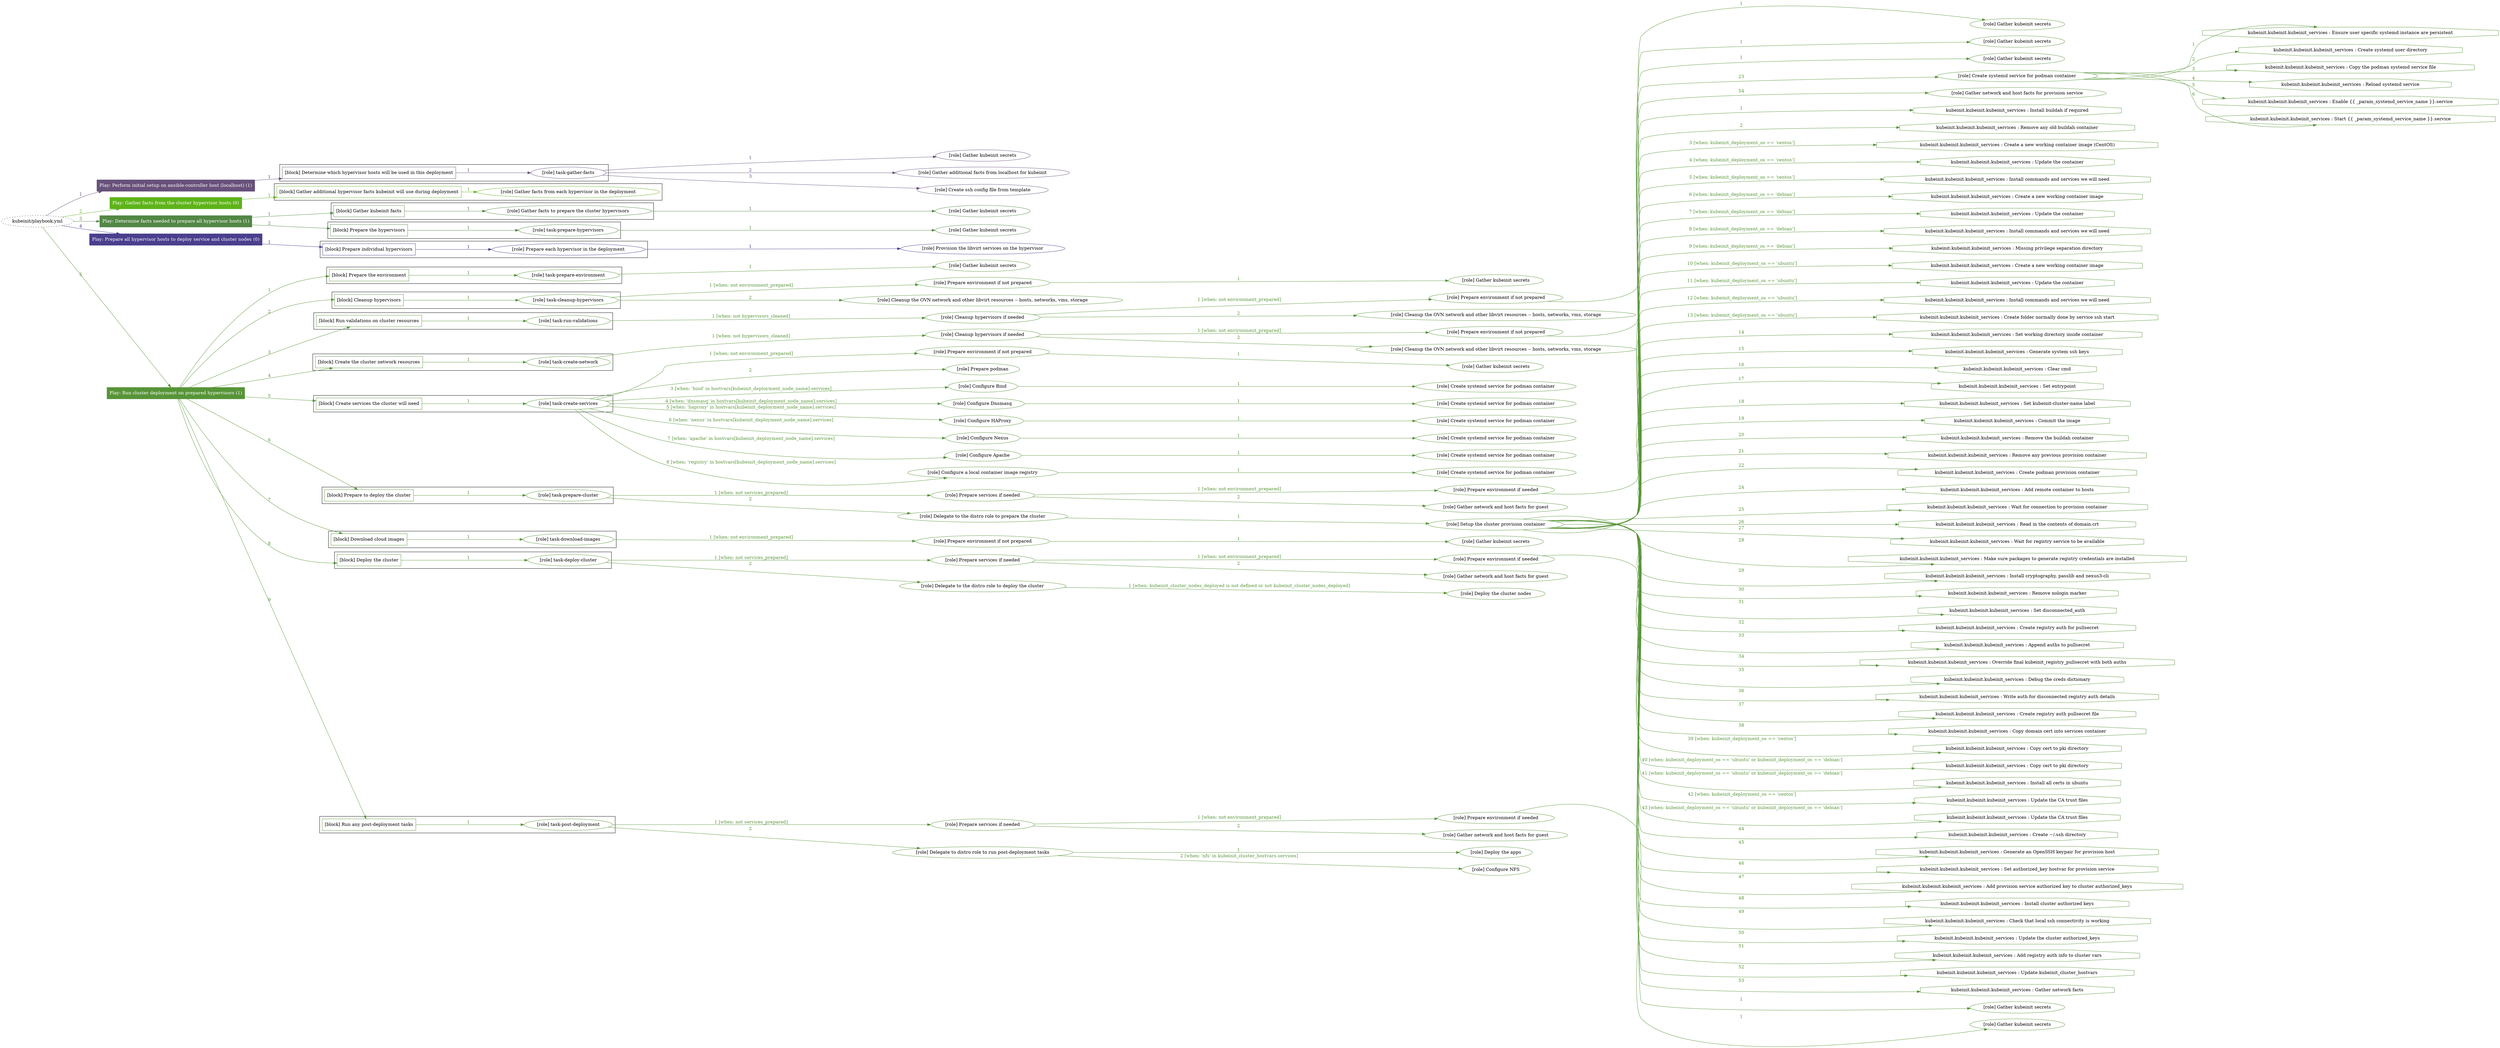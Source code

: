 digraph {
	graph [concentrate=true ordering=in rankdir=LR ratio=fill]
	edge [esep=5 sep=10]
	"kubeinit/playbook.yml" [URL="/home/runner/work/kubeinit/kubeinit/kubeinit/playbook.yml" id=playbook_b47994ba style=dotted]
	play_515a313c [label="Play: Perform initial setup on ansible-controller host (localhost) (1)" URL="/home/runner/work/kubeinit/kubeinit/kubeinit/playbook.yml" color="#68517b" fontcolor="#ffffff" id=play_515a313c shape=box style=filled tooltip=localhost]
	"kubeinit/playbook.yml" -> play_515a313c [label="1 " color="#68517b" fontcolor="#68517b" id=edge_14a2a7b6 labeltooltip="1 " tooltip="1 "]
	subgraph "Gather kubeinit secrets" {
		role_aa9ee966 [label="[role] Gather kubeinit secrets" URL="/home/runner/.ansible/collections/ansible_collections/kubeinit/kubeinit/roles/kubeinit_prepare/tasks/build_hypervisors_group.yml" color="#68517b" id=role_aa9ee966 tooltip="Gather kubeinit secrets"]
	}
	subgraph "Gather additional facts from localhost for kubeinit" {
		role_87ee1311 [label="[role] Gather additional facts from localhost for kubeinit" URL="/home/runner/.ansible/collections/ansible_collections/kubeinit/kubeinit/roles/kubeinit_prepare/tasks/build_hypervisors_group.yml" color="#68517b" id=role_87ee1311 tooltip="Gather additional facts from localhost for kubeinit"]
	}
	subgraph "Create ssh config file from template" {
		role_2efa9ea8 [label="[role] Create ssh config file from template" URL="/home/runner/.ansible/collections/ansible_collections/kubeinit/kubeinit/roles/kubeinit_prepare/tasks/build_hypervisors_group.yml" color="#68517b" id=role_2efa9ea8 tooltip="Create ssh config file from template"]
	}
	subgraph "task-gather-facts" {
		role_e3fc78ca [label="[role] task-gather-facts" URL="/home/runner/work/kubeinit/kubeinit/kubeinit/playbook.yml" color="#68517b" id=role_e3fc78ca tooltip="task-gather-facts"]
		role_e3fc78ca -> role_aa9ee966 [label="1 " color="#68517b" fontcolor="#68517b" id=edge_2577c684 labeltooltip="1 " tooltip="1 "]
		role_e3fc78ca -> role_87ee1311 [label="2 " color="#68517b" fontcolor="#68517b" id=edge_21275bec labeltooltip="2 " tooltip="2 "]
		role_e3fc78ca -> role_2efa9ea8 [label="3 " color="#68517b" fontcolor="#68517b" id=edge_54e777cd labeltooltip="3 " tooltip="3 "]
	}
	subgraph "Play: Perform initial setup on ansible-controller host (localhost) (1)" {
		play_515a313c -> block_28950f10 [label=1 color="#68517b" fontcolor="#68517b" id=edge_5059459d labeltooltip=1 tooltip=1]
		subgraph cluster_block_28950f10 {
			block_28950f10 [label="[block] Determine which hypervisor hosts will be used in this deployment" URL="/home/runner/work/kubeinit/kubeinit/kubeinit/playbook.yml" color="#68517b" id=block_28950f10 labeltooltip="Determine which hypervisor hosts will be used in this deployment" shape=box tooltip="Determine which hypervisor hosts will be used in this deployment"]
			block_28950f10 -> role_e3fc78ca [label="1 " color="#68517b" fontcolor="#68517b" id=edge_01b22613 labeltooltip="1 " tooltip="1 "]
		}
	}
	play_ec264d69 [label="Play: Gather facts from the cluster hypervisor hosts (0)" URL="/home/runner/work/kubeinit/kubeinit/kubeinit/playbook.yml" color="#5eb319" fontcolor="#ffffff" id=play_ec264d69 shape=box style=filled tooltip="Play: Gather facts from the cluster hypervisor hosts (0)"]
	"kubeinit/playbook.yml" -> play_ec264d69 [label="2 " color="#5eb319" fontcolor="#5eb319" id=edge_f0f2cc80 labeltooltip="2 " tooltip="2 "]
	subgraph "Gather facts from each hypervisor in the deployment" {
		role_ead98b63 [label="[role] Gather facts from each hypervisor in the deployment" URL="/home/runner/work/kubeinit/kubeinit/kubeinit/playbook.yml" color="#5eb319" id=role_ead98b63 tooltip="Gather facts from each hypervisor in the deployment"]
	}
	subgraph "Play: Gather facts from the cluster hypervisor hosts (0)" {
		play_ec264d69 -> block_70c03292 [label=1 color="#5eb319" fontcolor="#5eb319" id=edge_e5c3f42e labeltooltip=1 tooltip=1]
		subgraph cluster_block_70c03292 {
			block_70c03292 [label="[block] Gather additional hypervisor facts kubeinit will use during deployment" URL="/home/runner/work/kubeinit/kubeinit/kubeinit/playbook.yml" color="#5eb319" id=block_70c03292 labeltooltip="Gather additional hypervisor facts kubeinit will use during deployment" shape=box tooltip="Gather additional hypervisor facts kubeinit will use during deployment"]
			block_70c03292 -> role_ead98b63 [label="1 " color="#5eb319" fontcolor="#5eb319" id=edge_a15a36f2 labeltooltip="1 " tooltip="1 "]
		}
	}
	play_77ab146b [label="Play: Determine facts needed to prepare all hypervisor hosts (1)" URL="/home/runner/work/kubeinit/kubeinit/kubeinit/playbook.yml" color="#528745" fontcolor="#ffffff" id=play_77ab146b shape=box style=filled tooltip=localhost]
	"kubeinit/playbook.yml" -> play_77ab146b [label="3 " color="#528745" fontcolor="#528745" id=edge_0dec7fae labeltooltip="3 " tooltip="3 "]
	subgraph "Gather kubeinit secrets" {
		role_a3992e73 [label="[role] Gather kubeinit secrets" URL="/home/runner/.ansible/collections/ansible_collections/kubeinit/kubeinit/roles/kubeinit_prepare/tasks/gather_kubeinit_facts.yml" color="#528745" id=role_a3992e73 tooltip="Gather kubeinit secrets"]
	}
	subgraph "Gather facts to prepare the cluster hypervisors" {
		role_a43a33d8 [label="[role] Gather facts to prepare the cluster hypervisors" URL="/home/runner/work/kubeinit/kubeinit/kubeinit/playbook.yml" color="#528745" id=role_a43a33d8 tooltip="Gather facts to prepare the cluster hypervisors"]
		role_a43a33d8 -> role_a3992e73 [label="1 " color="#528745" fontcolor="#528745" id=edge_a36afde6 labeltooltip="1 " tooltip="1 "]
	}
	subgraph "Gather kubeinit secrets" {
		role_3b5f1dee [label="[role] Gather kubeinit secrets" URL="/home/runner/.ansible/collections/ansible_collections/kubeinit/kubeinit/roles/kubeinit_prepare/tasks/gather_kubeinit_facts.yml" color="#528745" id=role_3b5f1dee tooltip="Gather kubeinit secrets"]
	}
	subgraph "task-prepare-hypervisors" {
		role_ac409dc2 [label="[role] task-prepare-hypervisors" URL="/home/runner/work/kubeinit/kubeinit/kubeinit/playbook.yml" color="#528745" id=role_ac409dc2 tooltip="task-prepare-hypervisors"]
		role_ac409dc2 -> role_3b5f1dee [label="1 " color="#528745" fontcolor="#528745" id=edge_0bb94909 labeltooltip="1 " tooltip="1 "]
	}
	subgraph "Play: Determine facts needed to prepare all hypervisor hosts (1)" {
		play_77ab146b -> block_a46fe4fb [label=1 color="#528745" fontcolor="#528745" id=edge_98d01f0d labeltooltip=1 tooltip=1]
		subgraph cluster_block_a46fe4fb {
			block_a46fe4fb [label="[block] Gather kubeinit facts" URL="/home/runner/work/kubeinit/kubeinit/kubeinit/playbook.yml" color="#528745" id=block_a46fe4fb labeltooltip="Gather kubeinit facts" shape=box tooltip="Gather kubeinit facts"]
			block_a46fe4fb -> role_a43a33d8 [label="1 " color="#528745" fontcolor="#528745" id=edge_65cdff75 labeltooltip="1 " tooltip="1 "]
		}
		play_77ab146b -> block_5a04c74c [label=2 color="#528745" fontcolor="#528745" id=edge_2d8ca098 labeltooltip=2 tooltip=2]
		subgraph cluster_block_5a04c74c {
			block_5a04c74c [label="[block] Prepare the hypervisors" URL="/home/runner/work/kubeinit/kubeinit/kubeinit/playbook.yml" color="#528745" id=block_5a04c74c labeltooltip="Prepare the hypervisors" shape=box tooltip="Prepare the hypervisors"]
			block_5a04c74c -> role_ac409dc2 [label="1 " color="#528745" fontcolor="#528745" id=edge_7ea619af labeltooltip="1 " tooltip="1 "]
		}
	}
	play_fe4108c9 [label="Play: Prepare all hypervisor hosts to deploy service and cluster nodes (0)" URL="/home/runner/work/kubeinit/kubeinit/kubeinit/playbook.yml" color="#493f8d" fontcolor="#ffffff" id=play_fe4108c9 shape=box style=filled tooltip="Play: Prepare all hypervisor hosts to deploy service and cluster nodes (0)"]
	"kubeinit/playbook.yml" -> play_fe4108c9 [label="4 " color="#493f8d" fontcolor="#493f8d" id=edge_d281de42 labeltooltip="4 " tooltip="4 "]
	subgraph "Provision the libvirt services on the hypervisor" {
		role_064dd4db [label="[role] Provision the libvirt services on the hypervisor" URL="/home/runner/.ansible/collections/ansible_collections/kubeinit/kubeinit/roles/kubeinit_prepare/tasks/prepare_hypervisor.yml" color="#493f8d" id=role_064dd4db tooltip="Provision the libvirt services on the hypervisor"]
	}
	subgraph "Prepare each hypervisor in the deployment" {
		role_5979205b [label="[role] Prepare each hypervisor in the deployment" URL="/home/runner/work/kubeinit/kubeinit/kubeinit/playbook.yml" color="#493f8d" id=role_5979205b tooltip="Prepare each hypervisor in the deployment"]
		role_5979205b -> role_064dd4db [label="1 " color="#493f8d" fontcolor="#493f8d" id=edge_bc8a02bb labeltooltip="1 " tooltip="1 "]
	}
	subgraph "Play: Prepare all hypervisor hosts to deploy service and cluster nodes (0)" {
		play_fe4108c9 -> block_ec0b14e1 [label=1 color="#493f8d" fontcolor="#493f8d" id=edge_9dae6b08 labeltooltip=1 tooltip=1]
		subgraph cluster_block_ec0b14e1 {
			block_ec0b14e1 [label="[block] Prepare individual hypervisors" URL="/home/runner/work/kubeinit/kubeinit/kubeinit/playbook.yml" color="#493f8d" id=block_ec0b14e1 labeltooltip="Prepare individual hypervisors" shape=box tooltip="Prepare individual hypervisors"]
			block_ec0b14e1 -> role_5979205b [label="1 " color="#493f8d" fontcolor="#493f8d" id=edge_7ceabfab labeltooltip="1 " tooltip="1 "]
		}
	}
	play_bbd77e9f [label="Play: Run cluster deployment on prepared hypervisors (1)" URL="/home/runner/work/kubeinit/kubeinit/kubeinit/playbook.yml" color="#579438" fontcolor="#ffffff" id=play_bbd77e9f shape=box style=filled tooltip=localhost]
	"kubeinit/playbook.yml" -> play_bbd77e9f [label="5 " color="#579438" fontcolor="#579438" id=edge_dadfc17e labeltooltip="5 " tooltip="5 "]
	subgraph "Gather kubeinit secrets" {
		role_35ef9b6b [label="[role] Gather kubeinit secrets" URL="/home/runner/.ansible/collections/ansible_collections/kubeinit/kubeinit/roles/kubeinit_prepare/tasks/gather_kubeinit_facts.yml" color="#579438" id=role_35ef9b6b tooltip="Gather kubeinit secrets"]
	}
	subgraph "task-prepare-environment" {
		role_30e08271 [label="[role] task-prepare-environment" URL="/home/runner/work/kubeinit/kubeinit/kubeinit/playbook.yml" color="#579438" id=role_30e08271 tooltip="task-prepare-environment"]
		role_30e08271 -> role_35ef9b6b [label="1 " color="#579438" fontcolor="#579438" id=edge_0697eeb8 labeltooltip="1 " tooltip="1 "]
	}
	subgraph "Gather kubeinit secrets" {
		role_a3ea205b [label="[role] Gather kubeinit secrets" URL="/home/runner/.ansible/collections/ansible_collections/kubeinit/kubeinit/roles/kubeinit_prepare/tasks/gather_kubeinit_facts.yml" color="#579438" id=role_a3ea205b tooltip="Gather kubeinit secrets"]
	}
	subgraph "Prepare environment if not prepared" {
		role_8cf4bb18 [label="[role] Prepare environment if not prepared" URL="/home/runner/.ansible/collections/ansible_collections/kubeinit/kubeinit/roles/kubeinit_prepare/tasks/cleanup_hypervisors.yml" color="#579438" id=role_8cf4bb18 tooltip="Prepare environment if not prepared"]
		role_8cf4bb18 -> role_a3ea205b [label="1 " color="#579438" fontcolor="#579438" id=edge_47a2a7dc labeltooltip="1 " tooltip="1 "]
	}
	subgraph "Cleanup the OVN network and other libvirt resources -- hosts, networks, vms, storage" {
		role_c113d772 [label="[role] Cleanup the OVN network and other libvirt resources -- hosts, networks, vms, storage" URL="/home/runner/.ansible/collections/ansible_collections/kubeinit/kubeinit/roles/kubeinit_prepare/tasks/cleanup_hypervisors.yml" color="#579438" id=role_c113d772 tooltip="Cleanup the OVN network and other libvirt resources -- hosts, networks, vms, storage"]
	}
	subgraph "task-cleanup-hypervisors" {
		role_b6af4c2c [label="[role] task-cleanup-hypervisors" URL="/home/runner/work/kubeinit/kubeinit/kubeinit/playbook.yml" color="#579438" id=role_b6af4c2c tooltip="task-cleanup-hypervisors"]
		role_b6af4c2c -> role_8cf4bb18 [label="1 [when: not environment_prepared]" color="#579438" fontcolor="#579438" id=edge_64e9ed71 labeltooltip="1 [when: not environment_prepared]" tooltip="1 [when: not environment_prepared]"]
		role_b6af4c2c -> role_c113d772 [label="2 " color="#579438" fontcolor="#579438" id=edge_cb1a71ad labeltooltip="2 " tooltip="2 "]
	}
	subgraph "Gather kubeinit secrets" {
		role_f740a0a7 [label="[role] Gather kubeinit secrets" URL="/home/runner/.ansible/collections/ansible_collections/kubeinit/kubeinit/roles/kubeinit_prepare/tasks/gather_kubeinit_facts.yml" color="#579438" id=role_f740a0a7 tooltip="Gather kubeinit secrets"]
	}
	subgraph "Prepare environment if not prepared" {
		role_ccd1dc96 [label="[role] Prepare environment if not prepared" URL="/home/runner/.ansible/collections/ansible_collections/kubeinit/kubeinit/roles/kubeinit_prepare/tasks/cleanup_hypervisors.yml" color="#579438" id=role_ccd1dc96 tooltip="Prepare environment if not prepared"]
		role_ccd1dc96 -> role_f740a0a7 [label="1 " color="#579438" fontcolor="#579438" id=edge_c2ac4d03 labeltooltip="1 " tooltip="1 "]
	}
	subgraph "Cleanup the OVN network and other libvirt resources -- hosts, networks, vms, storage" {
		role_b34ea48d [label="[role] Cleanup the OVN network and other libvirt resources -- hosts, networks, vms, storage" URL="/home/runner/.ansible/collections/ansible_collections/kubeinit/kubeinit/roles/kubeinit_prepare/tasks/cleanup_hypervisors.yml" color="#579438" id=role_b34ea48d tooltip="Cleanup the OVN network and other libvirt resources -- hosts, networks, vms, storage"]
	}
	subgraph "Cleanup hypervisors if needed" {
		role_41df7d3b [label="[role] Cleanup hypervisors if needed" URL="/home/runner/.ansible/collections/ansible_collections/kubeinit/kubeinit/roles/kubeinit_validations/tasks/main.yml" color="#579438" id=role_41df7d3b tooltip="Cleanup hypervisors if needed"]
		role_41df7d3b -> role_ccd1dc96 [label="1 [when: not environment_prepared]" color="#579438" fontcolor="#579438" id=edge_be7b82cd labeltooltip="1 [when: not environment_prepared]" tooltip="1 [when: not environment_prepared]"]
		role_41df7d3b -> role_b34ea48d [label="2 " color="#579438" fontcolor="#579438" id=edge_57a7cb09 labeltooltip="2 " tooltip="2 "]
	}
	subgraph "task-run-validations" {
		role_ccd55fe2 [label="[role] task-run-validations" URL="/home/runner/work/kubeinit/kubeinit/kubeinit/playbook.yml" color="#579438" id=role_ccd55fe2 tooltip="task-run-validations"]
		role_ccd55fe2 -> role_41df7d3b [label="1 [when: not hypervisors_cleaned]" color="#579438" fontcolor="#579438" id=edge_15c58f16 labeltooltip="1 [when: not hypervisors_cleaned]" tooltip="1 [when: not hypervisors_cleaned]"]
	}
	subgraph "Gather kubeinit secrets" {
		role_3656fa75 [label="[role] Gather kubeinit secrets" URL="/home/runner/.ansible/collections/ansible_collections/kubeinit/kubeinit/roles/kubeinit_prepare/tasks/gather_kubeinit_facts.yml" color="#579438" id=role_3656fa75 tooltip="Gather kubeinit secrets"]
	}
	subgraph "Prepare environment if not prepared" {
		role_5f8b7378 [label="[role] Prepare environment if not prepared" URL="/home/runner/.ansible/collections/ansible_collections/kubeinit/kubeinit/roles/kubeinit_prepare/tasks/cleanup_hypervisors.yml" color="#579438" id=role_5f8b7378 tooltip="Prepare environment if not prepared"]
		role_5f8b7378 -> role_3656fa75 [label="1 " color="#579438" fontcolor="#579438" id=edge_6d221d40 labeltooltip="1 " tooltip="1 "]
	}
	subgraph "Cleanup the OVN network and other libvirt resources -- hosts, networks, vms, storage" {
		role_cf52e9cd [label="[role] Cleanup the OVN network and other libvirt resources -- hosts, networks, vms, storage" URL="/home/runner/.ansible/collections/ansible_collections/kubeinit/kubeinit/roles/kubeinit_prepare/tasks/cleanup_hypervisors.yml" color="#579438" id=role_cf52e9cd tooltip="Cleanup the OVN network and other libvirt resources -- hosts, networks, vms, storage"]
	}
	subgraph "Cleanup hypervisors if needed" {
		role_e2d3d3d3 [label="[role] Cleanup hypervisors if needed" URL="/home/runner/.ansible/collections/ansible_collections/kubeinit/kubeinit/roles/kubeinit_libvirt/tasks/create_network.yml" color="#579438" id=role_e2d3d3d3 tooltip="Cleanup hypervisors if needed"]
		role_e2d3d3d3 -> role_5f8b7378 [label="1 [when: not environment_prepared]" color="#579438" fontcolor="#579438" id=edge_32160dd8 labeltooltip="1 [when: not environment_prepared]" tooltip="1 [when: not environment_prepared]"]
		role_e2d3d3d3 -> role_cf52e9cd [label="2 " color="#579438" fontcolor="#579438" id=edge_d76bfcdc labeltooltip="2 " tooltip="2 "]
	}
	subgraph "task-create-network" {
		role_9c07adbc [label="[role] task-create-network" URL="/home/runner/work/kubeinit/kubeinit/kubeinit/playbook.yml" color="#579438" id=role_9c07adbc tooltip="task-create-network"]
		role_9c07adbc -> role_e2d3d3d3 [label="1 [when: not hypervisors_cleaned]" color="#579438" fontcolor="#579438" id=edge_c7685269 labeltooltip="1 [when: not hypervisors_cleaned]" tooltip="1 [when: not hypervisors_cleaned]"]
	}
	subgraph "Gather kubeinit secrets" {
		role_626242ec [label="[role] Gather kubeinit secrets" URL="/home/runner/.ansible/collections/ansible_collections/kubeinit/kubeinit/roles/kubeinit_prepare/tasks/gather_kubeinit_facts.yml" color="#579438" id=role_626242ec tooltip="Gather kubeinit secrets"]
	}
	subgraph "Prepare environment if not prepared" {
		role_27e3bdd4 [label="[role] Prepare environment if not prepared" URL="/home/runner/.ansible/collections/ansible_collections/kubeinit/kubeinit/roles/kubeinit_services/tasks/main.yml" color="#579438" id=role_27e3bdd4 tooltip="Prepare environment if not prepared"]
		role_27e3bdd4 -> role_626242ec [label="1 " color="#579438" fontcolor="#579438" id=edge_174d9303 labeltooltip="1 " tooltip="1 "]
	}
	subgraph "Prepare podman" {
		role_0c2c4438 [label="[role] Prepare podman" URL="/home/runner/.ansible/collections/ansible_collections/kubeinit/kubeinit/roles/kubeinit_services/tasks/00_create_service_pod.yml" color="#579438" id=role_0c2c4438 tooltip="Prepare podman"]
	}
	subgraph "Create systemd service for podman container" {
		role_4ee34b0f [label="[role] Create systemd service for podman container" URL="/home/runner/.ansible/collections/ansible_collections/kubeinit/kubeinit/roles/kubeinit_bind/tasks/main.yml" color="#579438" id=role_4ee34b0f tooltip="Create systemd service for podman container"]
	}
	subgraph "Configure Bind" {
		role_29f43365 [label="[role] Configure Bind" URL="/home/runner/.ansible/collections/ansible_collections/kubeinit/kubeinit/roles/kubeinit_services/tasks/start_services_containers.yml" color="#579438" id=role_29f43365 tooltip="Configure Bind"]
		role_29f43365 -> role_4ee34b0f [label="1 " color="#579438" fontcolor="#579438" id=edge_5c8039d5 labeltooltip="1 " tooltip="1 "]
	}
	subgraph "Create systemd service for podman container" {
		role_0486fcc3 [label="[role] Create systemd service for podman container" URL="/home/runner/.ansible/collections/ansible_collections/kubeinit/kubeinit/roles/kubeinit_dnsmasq/tasks/main.yml" color="#579438" id=role_0486fcc3 tooltip="Create systemd service for podman container"]
	}
	subgraph "Configure Dnsmasq" {
		role_7473a504 [label="[role] Configure Dnsmasq" URL="/home/runner/.ansible/collections/ansible_collections/kubeinit/kubeinit/roles/kubeinit_services/tasks/start_services_containers.yml" color="#579438" id=role_7473a504 tooltip="Configure Dnsmasq"]
		role_7473a504 -> role_0486fcc3 [label="1 " color="#579438" fontcolor="#579438" id=edge_17cf07d1 labeltooltip="1 " tooltip="1 "]
	}
	subgraph "Create systemd service for podman container" {
		role_b75c0652 [label="[role] Create systemd service for podman container" URL="/home/runner/.ansible/collections/ansible_collections/kubeinit/kubeinit/roles/kubeinit_haproxy/tasks/main.yml" color="#579438" id=role_b75c0652 tooltip="Create systemd service for podman container"]
	}
	subgraph "Configure HAProxy" {
		role_1dc54352 [label="[role] Configure HAProxy" URL="/home/runner/.ansible/collections/ansible_collections/kubeinit/kubeinit/roles/kubeinit_services/tasks/start_services_containers.yml" color="#579438" id=role_1dc54352 tooltip="Configure HAProxy"]
		role_1dc54352 -> role_b75c0652 [label="1 " color="#579438" fontcolor="#579438" id=edge_74a8453a labeltooltip="1 " tooltip="1 "]
	}
	subgraph "Create systemd service for podman container" {
		role_96639c3f [label="[role] Create systemd service for podman container" URL="/home/runner/.ansible/collections/ansible_collections/kubeinit/kubeinit/roles/kubeinit_nexus/tasks/main.yml" color="#579438" id=role_96639c3f tooltip="Create systemd service for podman container"]
	}
	subgraph "Configure Nexus" {
		role_e7f2f17d [label="[role] Configure Nexus" URL="/home/runner/.ansible/collections/ansible_collections/kubeinit/kubeinit/roles/kubeinit_services/tasks/start_services_containers.yml" color="#579438" id=role_e7f2f17d tooltip="Configure Nexus"]
		role_e7f2f17d -> role_96639c3f [label="1 " color="#579438" fontcolor="#579438" id=edge_5e6b78cf labeltooltip="1 " tooltip="1 "]
	}
	subgraph "Create systemd service for podman container" {
		role_079d1b4a [label="[role] Create systemd service for podman container" URL="/home/runner/.ansible/collections/ansible_collections/kubeinit/kubeinit/roles/kubeinit_apache/tasks/main.yml" color="#579438" id=role_079d1b4a tooltip="Create systemd service for podman container"]
	}
	subgraph "Configure Apache" {
		role_f1637be1 [label="[role] Configure Apache" URL="/home/runner/.ansible/collections/ansible_collections/kubeinit/kubeinit/roles/kubeinit_services/tasks/start_services_containers.yml" color="#579438" id=role_f1637be1 tooltip="Configure Apache"]
		role_f1637be1 -> role_079d1b4a [label="1 " color="#579438" fontcolor="#579438" id=edge_f04b7545 labeltooltip="1 " tooltip="1 "]
	}
	subgraph "Create systemd service for podman container" {
		role_491e4f18 [label="[role] Create systemd service for podman container" URL="/home/runner/.ansible/collections/ansible_collections/kubeinit/kubeinit/roles/kubeinit_registry/tasks/main.yml" color="#579438" id=role_491e4f18 tooltip="Create systemd service for podman container"]
	}
	subgraph "Configure a local container image registry" {
		role_b1b64446 [label="[role] Configure a local container image registry" URL="/home/runner/.ansible/collections/ansible_collections/kubeinit/kubeinit/roles/kubeinit_services/tasks/start_services_containers.yml" color="#579438" id=role_b1b64446 tooltip="Configure a local container image registry"]
		role_b1b64446 -> role_491e4f18 [label="1 " color="#579438" fontcolor="#579438" id=edge_103149c5 labeltooltip="1 " tooltip="1 "]
	}
	subgraph "task-create-services" {
		role_d59bbcdc [label="[role] task-create-services" URL="/home/runner/work/kubeinit/kubeinit/kubeinit/playbook.yml" color="#579438" id=role_d59bbcdc tooltip="task-create-services"]
		role_d59bbcdc -> role_27e3bdd4 [label="1 [when: not environment_prepared]" color="#579438" fontcolor="#579438" id=edge_6a368789 labeltooltip="1 [when: not environment_prepared]" tooltip="1 [when: not environment_prepared]"]
		role_d59bbcdc -> role_0c2c4438 [label="2 " color="#579438" fontcolor="#579438" id=edge_b3e4259b labeltooltip="2 " tooltip="2 "]
		role_d59bbcdc -> role_29f43365 [label="3 [when: 'bind' in hostvars[kubeinit_deployment_node_name].services]" color="#579438" fontcolor="#579438" id=edge_19741879 labeltooltip="3 [when: 'bind' in hostvars[kubeinit_deployment_node_name].services]" tooltip="3 [when: 'bind' in hostvars[kubeinit_deployment_node_name].services]"]
		role_d59bbcdc -> role_7473a504 [label="4 [when: 'dnsmasq' in hostvars[kubeinit_deployment_node_name].services]" color="#579438" fontcolor="#579438" id=edge_2871eae1 labeltooltip="4 [when: 'dnsmasq' in hostvars[kubeinit_deployment_node_name].services]" tooltip="4 [when: 'dnsmasq' in hostvars[kubeinit_deployment_node_name].services]"]
		role_d59bbcdc -> role_1dc54352 [label="5 [when: 'haproxy' in hostvars[kubeinit_deployment_node_name].services]" color="#579438" fontcolor="#579438" id=edge_18ce17a5 labeltooltip="5 [when: 'haproxy' in hostvars[kubeinit_deployment_node_name].services]" tooltip="5 [when: 'haproxy' in hostvars[kubeinit_deployment_node_name].services]"]
		role_d59bbcdc -> role_e7f2f17d [label="6 [when: 'nexus' in hostvars[kubeinit_deployment_node_name].services]" color="#579438" fontcolor="#579438" id=edge_cc5f2e17 labeltooltip="6 [when: 'nexus' in hostvars[kubeinit_deployment_node_name].services]" tooltip="6 [when: 'nexus' in hostvars[kubeinit_deployment_node_name].services]"]
		role_d59bbcdc -> role_f1637be1 [label="7 [when: 'apache' in hostvars[kubeinit_deployment_node_name].services]" color="#579438" fontcolor="#579438" id=edge_1ec166b1 labeltooltip="7 [when: 'apache' in hostvars[kubeinit_deployment_node_name].services]" tooltip="7 [when: 'apache' in hostvars[kubeinit_deployment_node_name].services]"]
		role_d59bbcdc -> role_b1b64446 [label="8 [when: 'registry' in hostvars[kubeinit_deployment_node_name].services]" color="#579438" fontcolor="#579438" id=edge_8932f602 labeltooltip="8 [when: 'registry' in hostvars[kubeinit_deployment_node_name].services]" tooltip="8 [when: 'registry' in hostvars[kubeinit_deployment_node_name].services]"]
	}
	subgraph "Gather kubeinit secrets" {
		role_47e0adc8 [label="[role] Gather kubeinit secrets" URL="/home/runner/.ansible/collections/ansible_collections/kubeinit/kubeinit/roles/kubeinit_prepare/tasks/gather_kubeinit_facts.yml" color="#579438" id=role_47e0adc8 tooltip="Gather kubeinit secrets"]
	}
	subgraph "Prepare environment if needed" {
		role_8d912369 [label="[role] Prepare environment if needed" URL="/home/runner/.ansible/collections/ansible_collections/kubeinit/kubeinit/roles/kubeinit_services/tasks/prepare_services.yml" color="#579438" id=role_8d912369 tooltip="Prepare environment if needed"]
		role_8d912369 -> role_47e0adc8 [label="1 " color="#579438" fontcolor="#579438" id=edge_7da8156d labeltooltip="1 " tooltip="1 "]
	}
	subgraph "Gather network and host facts for guest" {
		role_2949089d [label="[role] Gather network and host facts for guest" URL="/home/runner/.ansible/collections/ansible_collections/kubeinit/kubeinit/roles/kubeinit_services/tasks/prepare_services.yml" color="#579438" id=role_2949089d tooltip="Gather network and host facts for guest"]
	}
	subgraph "Prepare services if needed" {
		role_10cf25fb [label="[role] Prepare services if needed" URL="/home/runner/.ansible/collections/ansible_collections/kubeinit/kubeinit/roles/kubeinit_prepare/tasks/prepare_cluster.yml" color="#579438" id=role_10cf25fb tooltip="Prepare services if needed"]
		role_10cf25fb -> role_8d912369 [label="1 [when: not environment_prepared]" color="#579438" fontcolor="#579438" id=edge_05510dc6 labeltooltip="1 [when: not environment_prepared]" tooltip="1 [when: not environment_prepared]"]
		role_10cf25fb -> role_2949089d [label="2 " color="#579438" fontcolor="#579438" id=edge_2b9b09e5 labeltooltip="2 " tooltip="2 "]
	}
	subgraph "Create systemd service for podman container" {
		role_2f033575 [label="[role] Create systemd service for podman container" URL="/home/runner/.ansible/collections/ansible_collections/kubeinit/kubeinit/roles/kubeinit_services/tasks/create_provision_container.yml" color="#579438" id=role_2f033575 tooltip="Create systemd service for podman container"]
		task_5b559355 [label="kubeinit.kubeinit.kubeinit_services : Ensure user specific systemd instance are persistent" URL="/home/runner/.ansible/collections/ansible_collections/kubeinit/kubeinit/roles/kubeinit_services/tasks/create_managed_service.yml" color="#579438" id=task_5b559355 shape=octagon tooltip="kubeinit.kubeinit.kubeinit_services : Ensure user specific systemd instance are persistent"]
		role_2f033575 -> task_5b559355 [label="1 " color="#579438" fontcolor="#579438" id=edge_bd9c11ae labeltooltip="1 " tooltip="1 "]
		task_64425a7b [label="kubeinit.kubeinit.kubeinit_services : Create systemd user directory" URL="/home/runner/.ansible/collections/ansible_collections/kubeinit/kubeinit/roles/kubeinit_services/tasks/create_managed_service.yml" color="#579438" id=task_64425a7b shape=octagon tooltip="kubeinit.kubeinit.kubeinit_services : Create systemd user directory"]
		role_2f033575 -> task_64425a7b [label="2 " color="#579438" fontcolor="#579438" id=edge_8e052fc0 labeltooltip="2 " tooltip="2 "]
		task_2417ef6b [label="kubeinit.kubeinit.kubeinit_services : Copy the podman systemd service file" URL="/home/runner/.ansible/collections/ansible_collections/kubeinit/kubeinit/roles/kubeinit_services/tasks/create_managed_service.yml" color="#579438" id=task_2417ef6b shape=octagon tooltip="kubeinit.kubeinit.kubeinit_services : Copy the podman systemd service file"]
		role_2f033575 -> task_2417ef6b [label="3 " color="#579438" fontcolor="#579438" id=edge_72f949bd labeltooltip="3 " tooltip="3 "]
		task_b96b60ab [label="kubeinit.kubeinit.kubeinit_services : Reload systemd service" URL="/home/runner/.ansible/collections/ansible_collections/kubeinit/kubeinit/roles/kubeinit_services/tasks/create_managed_service.yml" color="#579438" id=task_b96b60ab shape=octagon tooltip="kubeinit.kubeinit.kubeinit_services : Reload systemd service"]
		role_2f033575 -> task_b96b60ab [label="4 " color="#579438" fontcolor="#579438" id=edge_a84ec145 labeltooltip="4 " tooltip="4 "]
		task_2f4574b9 [label="kubeinit.kubeinit.kubeinit_services : Enable {{ _param_systemd_service_name }}.service" URL="/home/runner/.ansible/collections/ansible_collections/kubeinit/kubeinit/roles/kubeinit_services/tasks/create_managed_service.yml" color="#579438" id=task_2f4574b9 shape=octagon tooltip="kubeinit.kubeinit.kubeinit_services : Enable {{ _param_systemd_service_name }}.service"]
		role_2f033575 -> task_2f4574b9 [label="5 " color="#579438" fontcolor="#579438" id=edge_bee0c5fa labeltooltip="5 " tooltip="5 "]
		task_6abbf457 [label="kubeinit.kubeinit.kubeinit_services : Start {{ _param_systemd_service_name }}.service" URL="/home/runner/.ansible/collections/ansible_collections/kubeinit/kubeinit/roles/kubeinit_services/tasks/create_managed_service.yml" color="#579438" id=task_6abbf457 shape=octagon tooltip="kubeinit.kubeinit.kubeinit_services : Start {{ _param_systemd_service_name }}.service"]
		role_2f033575 -> task_6abbf457 [label="6 " color="#579438" fontcolor="#579438" id=edge_2cbb643f labeltooltip="6 " tooltip="6 "]
	}
	subgraph "Gather network and host facts for provision service" {
		role_6a672275 [label="[role] Gather network and host facts for provision service" URL="/home/runner/.ansible/collections/ansible_collections/kubeinit/kubeinit/roles/kubeinit_services/tasks/create_provision_container.yml" color="#579438" id=role_6a672275 tooltip="Gather network and host facts for provision service"]
	}
	subgraph "Setup the cluster provision container" {
		role_4879d26e [label="[role] Setup the cluster provision container" URL="/home/runner/.ansible/collections/ansible_collections/kubeinit/kubeinit/roles/kubeinit_cdk/tasks/prepare_cluster.yml" color="#579438" id=role_4879d26e tooltip="Setup the cluster provision container"]
		task_e1b9d5f6 [label="kubeinit.kubeinit.kubeinit_services : Install buildah if required" URL="/home/runner/.ansible/collections/ansible_collections/kubeinit/kubeinit/roles/kubeinit_services/tasks/create_provision_container.yml" color="#579438" id=task_e1b9d5f6 shape=octagon tooltip="kubeinit.kubeinit.kubeinit_services : Install buildah if required"]
		role_4879d26e -> task_e1b9d5f6 [label="1 " color="#579438" fontcolor="#579438" id=edge_d23eece8 labeltooltip="1 " tooltip="1 "]
		task_22c40607 [label="kubeinit.kubeinit.kubeinit_services : Remove any old buildah container" URL="/home/runner/.ansible/collections/ansible_collections/kubeinit/kubeinit/roles/kubeinit_services/tasks/create_provision_container.yml" color="#579438" id=task_22c40607 shape=octagon tooltip="kubeinit.kubeinit.kubeinit_services : Remove any old buildah container"]
		role_4879d26e -> task_22c40607 [label="2 " color="#579438" fontcolor="#579438" id=edge_e0975459 labeltooltip="2 " tooltip="2 "]
		task_cc913463 [label="kubeinit.kubeinit.kubeinit_services : Create a new working container image (CentOS)" URL="/home/runner/.ansible/collections/ansible_collections/kubeinit/kubeinit/roles/kubeinit_services/tasks/create_provision_container.yml" color="#579438" id=task_cc913463 shape=octagon tooltip="kubeinit.kubeinit.kubeinit_services : Create a new working container image (CentOS)"]
		role_4879d26e -> task_cc913463 [label="3 [when: kubeinit_deployment_os == 'centos']" color="#579438" fontcolor="#579438" id=edge_f556cd2f labeltooltip="3 [when: kubeinit_deployment_os == 'centos']" tooltip="3 [when: kubeinit_deployment_os == 'centos']"]
		task_d1215d11 [label="kubeinit.kubeinit.kubeinit_services : Update the container" URL="/home/runner/.ansible/collections/ansible_collections/kubeinit/kubeinit/roles/kubeinit_services/tasks/create_provision_container.yml" color="#579438" id=task_d1215d11 shape=octagon tooltip="kubeinit.kubeinit.kubeinit_services : Update the container"]
		role_4879d26e -> task_d1215d11 [label="4 [when: kubeinit_deployment_os == 'centos']" color="#579438" fontcolor="#579438" id=edge_0e1d5b6b labeltooltip="4 [when: kubeinit_deployment_os == 'centos']" tooltip="4 [when: kubeinit_deployment_os == 'centos']"]
		task_1385469d [label="kubeinit.kubeinit.kubeinit_services : Install commands and services we will need" URL="/home/runner/.ansible/collections/ansible_collections/kubeinit/kubeinit/roles/kubeinit_services/tasks/create_provision_container.yml" color="#579438" id=task_1385469d shape=octagon tooltip="kubeinit.kubeinit.kubeinit_services : Install commands and services we will need"]
		role_4879d26e -> task_1385469d [label="5 [when: kubeinit_deployment_os == 'centos']" color="#579438" fontcolor="#579438" id=edge_d5e14d6b labeltooltip="5 [when: kubeinit_deployment_os == 'centos']" tooltip="5 [when: kubeinit_deployment_os == 'centos']"]
		task_58f868ff [label="kubeinit.kubeinit.kubeinit_services : Create a new working container image" URL="/home/runner/.ansible/collections/ansible_collections/kubeinit/kubeinit/roles/kubeinit_services/tasks/create_provision_container.yml" color="#579438" id=task_58f868ff shape=octagon tooltip="kubeinit.kubeinit.kubeinit_services : Create a new working container image"]
		role_4879d26e -> task_58f868ff [label="6 [when: kubeinit_deployment_os == 'debian']" color="#579438" fontcolor="#579438" id=edge_e63adea9 labeltooltip="6 [when: kubeinit_deployment_os == 'debian']" tooltip="6 [when: kubeinit_deployment_os == 'debian']"]
		task_9684fd27 [label="kubeinit.kubeinit.kubeinit_services : Update the container" URL="/home/runner/.ansible/collections/ansible_collections/kubeinit/kubeinit/roles/kubeinit_services/tasks/create_provision_container.yml" color="#579438" id=task_9684fd27 shape=octagon tooltip="kubeinit.kubeinit.kubeinit_services : Update the container"]
		role_4879d26e -> task_9684fd27 [label="7 [when: kubeinit_deployment_os == 'debian']" color="#579438" fontcolor="#579438" id=edge_770dd20e labeltooltip="7 [when: kubeinit_deployment_os == 'debian']" tooltip="7 [when: kubeinit_deployment_os == 'debian']"]
		task_bbd0dda3 [label="kubeinit.kubeinit.kubeinit_services : Install commands and services we will need" URL="/home/runner/.ansible/collections/ansible_collections/kubeinit/kubeinit/roles/kubeinit_services/tasks/create_provision_container.yml" color="#579438" id=task_bbd0dda3 shape=octagon tooltip="kubeinit.kubeinit.kubeinit_services : Install commands and services we will need"]
		role_4879d26e -> task_bbd0dda3 [label="8 [when: kubeinit_deployment_os == 'debian']" color="#579438" fontcolor="#579438" id=edge_93545d3f labeltooltip="8 [when: kubeinit_deployment_os == 'debian']" tooltip="8 [when: kubeinit_deployment_os == 'debian']"]
		task_dbf30787 [label="kubeinit.kubeinit.kubeinit_services : Missing privilege separation directory" URL="/home/runner/.ansible/collections/ansible_collections/kubeinit/kubeinit/roles/kubeinit_services/tasks/create_provision_container.yml" color="#579438" id=task_dbf30787 shape=octagon tooltip="kubeinit.kubeinit.kubeinit_services : Missing privilege separation directory"]
		role_4879d26e -> task_dbf30787 [label="9 [when: kubeinit_deployment_os == 'debian']" color="#579438" fontcolor="#579438" id=edge_319fcd4e labeltooltip="9 [when: kubeinit_deployment_os == 'debian']" tooltip="9 [when: kubeinit_deployment_os == 'debian']"]
		task_f80047bb [label="kubeinit.kubeinit.kubeinit_services : Create a new working container image" URL="/home/runner/.ansible/collections/ansible_collections/kubeinit/kubeinit/roles/kubeinit_services/tasks/create_provision_container.yml" color="#579438" id=task_f80047bb shape=octagon tooltip="kubeinit.kubeinit.kubeinit_services : Create a new working container image"]
		role_4879d26e -> task_f80047bb [label="10 [when: kubeinit_deployment_os == 'ubuntu']" color="#579438" fontcolor="#579438" id=edge_4bc0e73f labeltooltip="10 [when: kubeinit_deployment_os == 'ubuntu']" tooltip="10 [when: kubeinit_deployment_os == 'ubuntu']"]
		task_c1b3b0e9 [label="kubeinit.kubeinit.kubeinit_services : Update the container" URL="/home/runner/.ansible/collections/ansible_collections/kubeinit/kubeinit/roles/kubeinit_services/tasks/create_provision_container.yml" color="#579438" id=task_c1b3b0e9 shape=octagon tooltip="kubeinit.kubeinit.kubeinit_services : Update the container"]
		role_4879d26e -> task_c1b3b0e9 [label="11 [when: kubeinit_deployment_os == 'ubuntu']" color="#579438" fontcolor="#579438" id=edge_e3e5bd1e labeltooltip="11 [when: kubeinit_deployment_os == 'ubuntu']" tooltip="11 [when: kubeinit_deployment_os == 'ubuntu']"]
		task_20513901 [label="kubeinit.kubeinit.kubeinit_services : Install commands and services we will need" URL="/home/runner/.ansible/collections/ansible_collections/kubeinit/kubeinit/roles/kubeinit_services/tasks/create_provision_container.yml" color="#579438" id=task_20513901 shape=octagon tooltip="kubeinit.kubeinit.kubeinit_services : Install commands and services we will need"]
		role_4879d26e -> task_20513901 [label="12 [when: kubeinit_deployment_os == 'ubuntu']" color="#579438" fontcolor="#579438" id=edge_5895ddde labeltooltip="12 [when: kubeinit_deployment_os == 'ubuntu']" tooltip="12 [when: kubeinit_deployment_os == 'ubuntu']"]
		task_26d92a41 [label="kubeinit.kubeinit.kubeinit_services : Create folder normally done by service ssh start" URL="/home/runner/.ansible/collections/ansible_collections/kubeinit/kubeinit/roles/kubeinit_services/tasks/create_provision_container.yml" color="#579438" id=task_26d92a41 shape=octagon tooltip="kubeinit.kubeinit.kubeinit_services : Create folder normally done by service ssh start"]
		role_4879d26e -> task_26d92a41 [label="13 [when: kubeinit_deployment_os == 'ubuntu']" color="#579438" fontcolor="#579438" id=edge_149e6872 labeltooltip="13 [when: kubeinit_deployment_os == 'ubuntu']" tooltip="13 [when: kubeinit_deployment_os == 'ubuntu']"]
		task_961eb8b4 [label="kubeinit.kubeinit.kubeinit_services : Set working directory inside container" URL="/home/runner/.ansible/collections/ansible_collections/kubeinit/kubeinit/roles/kubeinit_services/tasks/create_provision_container.yml" color="#579438" id=task_961eb8b4 shape=octagon tooltip="kubeinit.kubeinit.kubeinit_services : Set working directory inside container"]
		role_4879d26e -> task_961eb8b4 [label="14 " color="#579438" fontcolor="#579438" id=edge_9334ffce labeltooltip="14 " tooltip="14 "]
		task_1f0c492f [label="kubeinit.kubeinit.kubeinit_services : Generate system ssh keys" URL="/home/runner/.ansible/collections/ansible_collections/kubeinit/kubeinit/roles/kubeinit_services/tasks/create_provision_container.yml" color="#579438" id=task_1f0c492f shape=octagon tooltip="kubeinit.kubeinit.kubeinit_services : Generate system ssh keys"]
		role_4879d26e -> task_1f0c492f [label="15 " color="#579438" fontcolor="#579438" id=edge_dff479fa labeltooltip="15 " tooltip="15 "]
		task_61bb6c6e [label="kubeinit.kubeinit.kubeinit_services : Clear cmd" URL="/home/runner/.ansible/collections/ansible_collections/kubeinit/kubeinit/roles/kubeinit_services/tasks/create_provision_container.yml" color="#579438" id=task_61bb6c6e shape=octagon tooltip="kubeinit.kubeinit.kubeinit_services : Clear cmd"]
		role_4879d26e -> task_61bb6c6e [label="16 " color="#579438" fontcolor="#579438" id=edge_9f75ad58 labeltooltip="16 " tooltip="16 "]
		task_f9308fb1 [label="kubeinit.kubeinit.kubeinit_services : Set entrypoint" URL="/home/runner/.ansible/collections/ansible_collections/kubeinit/kubeinit/roles/kubeinit_services/tasks/create_provision_container.yml" color="#579438" id=task_f9308fb1 shape=octagon tooltip="kubeinit.kubeinit.kubeinit_services : Set entrypoint"]
		role_4879d26e -> task_f9308fb1 [label="17 " color="#579438" fontcolor="#579438" id=edge_ff58dc92 labeltooltip="17 " tooltip="17 "]
		task_68fee92a [label="kubeinit.kubeinit.kubeinit_services : Set kubeinit-cluster-name label" URL="/home/runner/.ansible/collections/ansible_collections/kubeinit/kubeinit/roles/kubeinit_services/tasks/create_provision_container.yml" color="#579438" id=task_68fee92a shape=octagon tooltip="kubeinit.kubeinit.kubeinit_services : Set kubeinit-cluster-name label"]
		role_4879d26e -> task_68fee92a [label="18 " color="#579438" fontcolor="#579438" id=edge_2f29bcea labeltooltip="18 " tooltip="18 "]
		task_2c0e9bbf [label="kubeinit.kubeinit.kubeinit_services : Commit the image" URL="/home/runner/.ansible/collections/ansible_collections/kubeinit/kubeinit/roles/kubeinit_services/tasks/create_provision_container.yml" color="#579438" id=task_2c0e9bbf shape=octagon tooltip="kubeinit.kubeinit.kubeinit_services : Commit the image"]
		role_4879d26e -> task_2c0e9bbf [label="19 " color="#579438" fontcolor="#579438" id=edge_3e4acd99 labeltooltip="19 " tooltip="19 "]
		task_934a7f6e [label="kubeinit.kubeinit.kubeinit_services : Remove the buildah container" URL="/home/runner/.ansible/collections/ansible_collections/kubeinit/kubeinit/roles/kubeinit_services/tasks/create_provision_container.yml" color="#579438" id=task_934a7f6e shape=octagon tooltip="kubeinit.kubeinit.kubeinit_services : Remove the buildah container"]
		role_4879d26e -> task_934a7f6e [label="20 " color="#579438" fontcolor="#579438" id=edge_4d5bde26 labeltooltip="20 " tooltip="20 "]
		task_04351dc1 [label="kubeinit.kubeinit.kubeinit_services : Remove any previous provision container" URL="/home/runner/.ansible/collections/ansible_collections/kubeinit/kubeinit/roles/kubeinit_services/tasks/create_provision_container.yml" color="#579438" id=task_04351dc1 shape=octagon tooltip="kubeinit.kubeinit.kubeinit_services : Remove any previous provision container"]
		role_4879d26e -> task_04351dc1 [label="21 " color="#579438" fontcolor="#579438" id=edge_5044580d labeltooltip="21 " tooltip="21 "]
		task_a8c2e710 [label="kubeinit.kubeinit.kubeinit_services : Create podman provision container" URL="/home/runner/.ansible/collections/ansible_collections/kubeinit/kubeinit/roles/kubeinit_services/tasks/create_provision_container.yml" color="#579438" id=task_a8c2e710 shape=octagon tooltip="kubeinit.kubeinit.kubeinit_services : Create podman provision container"]
		role_4879d26e -> task_a8c2e710 [label="22 " color="#579438" fontcolor="#579438" id=edge_a8daac68 labeltooltip="22 " tooltip="22 "]
		role_4879d26e -> role_2f033575 [label="23 " color="#579438" fontcolor="#579438" id=edge_cc4c3d8e labeltooltip="23 " tooltip="23 "]
		task_6350d8ae [label="kubeinit.kubeinit.kubeinit_services : Add remote container to hosts" URL="/home/runner/.ansible/collections/ansible_collections/kubeinit/kubeinit/roles/kubeinit_services/tasks/create_provision_container.yml" color="#579438" id=task_6350d8ae shape=octagon tooltip="kubeinit.kubeinit.kubeinit_services : Add remote container to hosts"]
		role_4879d26e -> task_6350d8ae [label="24 " color="#579438" fontcolor="#579438" id=edge_f62bf27d labeltooltip="24 " tooltip="24 "]
		task_967f656e [label="kubeinit.kubeinit.kubeinit_services : Wait for connection to provision container" URL="/home/runner/.ansible/collections/ansible_collections/kubeinit/kubeinit/roles/kubeinit_services/tasks/create_provision_container.yml" color="#579438" id=task_967f656e shape=octagon tooltip="kubeinit.kubeinit.kubeinit_services : Wait for connection to provision container"]
		role_4879d26e -> task_967f656e [label="25 " color="#579438" fontcolor="#579438" id=edge_b443ad9a labeltooltip="25 " tooltip="25 "]
		task_2960bc71 [label="kubeinit.kubeinit.kubeinit_services : Read in the contents of domain.crt" URL="/home/runner/.ansible/collections/ansible_collections/kubeinit/kubeinit/roles/kubeinit_services/tasks/create_provision_container.yml" color="#579438" id=task_2960bc71 shape=octagon tooltip="kubeinit.kubeinit.kubeinit_services : Read in the contents of domain.crt"]
		role_4879d26e -> task_2960bc71 [label="26 " color="#579438" fontcolor="#579438" id=edge_b257d698 labeltooltip="26 " tooltip="26 "]
		task_fb5af319 [label="kubeinit.kubeinit.kubeinit_services : Wait for registry service to be available" URL="/home/runner/.ansible/collections/ansible_collections/kubeinit/kubeinit/roles/kubeinit_services/tasks/create_provision_container.yml" color="#579438" id=task_fb5af319 shape=octagon tooltip="kubeinit.kubeinit.kubeinit_services : Wait for registry service to be available"]
		role_4879d26e -> task_fb5af319 [label="27 " color="#579438" fontcolor="#579438" id=edge_d32bda77 labeltooltip="27 " tooltip="27 "]
		task_0e77d914 [label="kubeinit.kubeinit.kubeinit_services : Make sure packages to generate registry credentials are installed" URL="/home/runner/.ansible/collections/ansible_collections/kubeinit/kubeinit/roles/kubeinit_services/tasks/create_provision_container.yml" color="#579438" id=task_0e77d914 shape=octagon tooltip="kubeinit.kubeinit.kubeinit_services : Make sure packages to generate registry credentials are installed"]
		role_4879d26e -> task_0e77d914 [label="28 " color="#579438" fontcolor="#579438" id=edge_db6c602a labeltooltip="28 " tooltip="28 "]
		task_d95f7e91 [label="kubeinit.kubeinit.kubeinit_services : Install cryptography, passlib and nexus3-cli" URL="/home/runner/.ansible/collections/ansible_collections/kubeinit/kubeinit/roles/kubeinit_services/tasks/create_provision_container.yml" color="#579438" id=task_d95f7e91 shape=octagon tooltip="kubeinit.kubeinit.kubeinit_services : Install cryptography, passlib and nexus3-cli"]
		role_4879d26e -> task_d95f7e91 [label="29 " color="#579438" fontcolor="#579438" id=edge_7a75beb8 labeltooltip="29 " tooltip="29 "]
		task_2bfc70da [label="kubeinit.kubeinit.kubeinit_services : Remove nologin marker" URL="/home/runner/.ansible/collections/ansible_collections/kubeinit/kubeinit/roles/kubeinit_services/tasks/create_provision_container.yml" color="#579438" id=task_2bfc70da shape=octagon tooltip="kubeinit.kubeinit.kubeinit_services : Remove nologin marker"]
		role_4879d26e -> task_2bfc70da [label="30 " color="#579438" fontcolor="#579438" id=edge_972c5a6a labeltooltip="30 " tooltip="30 "]
		task_aa49649b [label="kubeinit.kubeinit.kubeinit_services : Set disconnected_auth" URL="/home/runner/.ansible/collections/ansible_collections/kubeinit/kubeinit/roles/kubeinit_services/tasks/create_provision_container.yml" color="#579438" id=task_aa49649b shape=octagon tooltip="kubeinit.kubeinit.kubeinit_services : Set disconnected_auth"]
		role_4879d26e -> task_aa49649b [label="31 " color="#579438" fontcolor="#579438" id=edge_1ff92e6c labeltooltip="31 " tooltip="31 "]
		task_95f72087 [label="kubeinit.kubeinit.kubeinit_services : Create registry auth for pullsecret" URL="/home/runner/.ansible/collections/ansible_collections/kubeinit/kubeinit/roles/kubeinit_services/tasks/create_provision_container.yml" color="#579438" id=task_95f72087 shape=octagon tooltip="kubeinit.kubeinit.kubeinit_services : Create registry auth for pullsecret"]
		role_4879d26e -> task_95f72087 [label="32 " color="#579438" fontcolor="#579438" id=edge_192c0f0c labeltooltip="32 " tooltip="32 "]
		task_ff81e75f [label="kubeinit.kubeinit.kubeinit_services : Append auths to pullsecret" URL="/home/runner/.ansible/collections/ansible_collections/kubeinit/kubeinit/roles/kubeinit_services/tasks/create_provision_container.yml" color="#579438" id=task_ff81e75f shape=octagon tooltip="kubeinit.kubeinit.kubeinit_services : Append auths to pullsecret"]
		role_4879d26e -> task_ff81e75f [label="33 " color="#579438" fontcolor="#579438" id=edge_ecb877ad labeltooltip="33 " tooltip="33 "]
		task_9f5ecd21 [label="kubeinit.kubeinit.kubeinit_services : Override final kubeinit_registry_pullsecret with both auths" URL="/home/runner/.ansible/collections/ansible_collections/kubeinit/kubeinit/roles/kubeinit_services/tasks/create_provision_container.yml" color="#579438" id=task_9f5ecd21 shape=octagon tooltip="kubeinit.kubeinit.kubeinit_services : Override final kubeinit_registry_pullsecret with both auths"]
		role_4879d26e -> task_9f5ecd21 [label="34 " color="#579438" fontcolor="#579438" id=edge_592e1d44 labeltooltip="34 " tooltip="34 "]
		task_7e33702f [label="kubeinit.kubeinit.kubeinit_services : Debug the creds dictionary" URL="/home/runner/.ansible/collections/ansible_collections/kubeinit/kubeinit/roles/kubeinit_services/tasks/create_provision_container.yml" color="#579438" id=task_7e33702f shape=octagon tooltip="kubeinit.kubeinit.kubeinit_services : Debug the creds dictionary"]
		role_4879d26e -> task_7e33702f [label="35 " color="#579438" fontcolor="#579438" id=edge_c408febc labeltooltip="35 " tooltip="35 "]
		task_3de6ecd3 [label="kubeinit.kubeinit.kubeinit_services : Write auth for disconnected registry auth details" URL="/home/runner/.ansible/collections/ansible_collections/kubeinit/kubeinit/roles/kubeinit_services/tasks/create_provision_container.yml" color="#579438" id=task_3de6ecd3 shape=octagon tooltip="kubeinit.kubeinit.kubeinit_services : Write auth for disconnected registry auth details"]
		role_4879d26e -> task_3de6ecd3 [label="36 " color="#579438" fontcolor="#579438" id=edge_ef52e1f6 labeltooltip="36 " tooltip="36 "]
		task_b4339f92 [label="kubeinit.kubeinit.kubeinit_services : Create registry auth pullsecret file" URL="/home/runner/.ansible/collections/ansible_collections/kubeinit/kubeinit/roles/kubeinit_services/tasks/create_provision_container.yml" color="#579438" id=task_b4339f92 shape=octagon tooltip="kubeinit.kubeinit.kubeinit_services : Create registry auth pullsecret file"]
		role_4879d26e -> task_b4339f92 [label="37 " color="#579438" fontcolor="#579438" id=edge_93c3307b labeltooltip="37 " tooltip="37 "]
		task_28ea5997 [label="kubeinit.kubeinit.kubeinit_services : Copy domain cert into services container" URL="/home/runner/.ansible/collections/ansible_collections/kubeinit/kubeinit/roles/kubeinit_services/tasks/create_provision_container.yml" color="#579438" id=task_28ea5997 shape=octagon tooltip="kubeinit.kubeinit.kubeinit_services : Copy domain cert into services container"]
		role_4879d26e -> task_28ea5997 [label="38 " color="#579438" fontcolor="#579438" id=edge_1ca40b26 labeltooltip="38 " tooltip="38 "]
		task_1a829a7d [label="kubeinit.kubeinit.kubeinit_services : Copy cert to pki directory" URL="/home/runner/.ansible/collections/ansible_collections/kubeinit/kubeinit/roles/kubeinit_services/tasks/create_provision_container.yml" color="#579438" id=task_1a829a7d shape=octagon tooltip="kubeinit.kubeinit.kubeinit_services : Copy cert to pki directory"]
		role_4879d26e -> task_1a829a7d [label="39 [when: kubeinit_deployment_os == 'centos']" color="#579438" fontcolor="#579438" id=edge_de7a66c6 labeltooltip="39 [when: kubeinit_deployment_os == 'centos']" tooltip="39 [when: kubeinit_deployment_os == 'centos']"]
		task_634a9145 [label="kubeinit.kubeinit.kubeinit_services : Copy cert to pki directory" URL="/home/runner/.ansible/collections/ansible_collections/kubeinit/kubeinit/roles/kubeinit_services/tasks/create_provision_container.yml" color="#579438" id=task_634a9145 shape=octagon tooltip="kubeinit.kubeinit.kubeinit_services : Copy cert to pki directory"]
		role_4879d26e -> task_634a9145 [label="40 [when: kubeinit_deployment_os == 'ubuntu' or kubeinit_deployment_os == 'debian']" color="#579438" fontcolor="#579438" id=edge_8e785ac9 labeltooltip="40 [when: kubeinit_deployment_os == 'ubuntu' or kubeinit_deployment_os == 'debian']" tooltip="40 [when: kubeinit_deployment_os == 'ubuntu' or kubeinit_deployment_os == 'debian']"]
		task_344c85fe [label="kubeinit.kubeinit.kubeinit_services : Install all certs in ubuntu" URL="/home/runner/.ansible/collections/ansible_collections/kubeinit/kubeinit/roles/kubeinit_services/tasks/create_provision_container.yml" color="#579438" id=task_344c85fe shape=octagon tooltip="kubeinit.kubeinit.kubeinit_services : Install all certs in ubuntu"]
		role_4879d26e -> task_344c85fe [label="41 [when: kubeinit_deployment_os == 'ubuntu' or kubeinit_deployment_os == 'debian']" color="#579438" fontcolor="#579438" id=edge_b30189a8 labeltooltip="41 [when: kubeinit_deployment_os == 'ubuntu' or kubeinit_deployment_os == 'debian']" tooltip="41 [when: kubeinit_deployment_os == 'ubuntu' or kubeinit_deployment_os == 'debian']"]
		task_5f743665 [label="kubeinit.kubeinit.kubeinit_services : Update the CA trust files" URL="/home/runner/.ansible/collections/ansible_collections/kubeinit/kubeinit/roles/kubeinit_services/tasks/create_provision_container.yml" color="#579438" id=task_5f743665 shape=octagon tooltip="kubeinit.kubeinit.kubeinit_services : Update the CA trust files"]
		role_4879d26e -> task_5f743665 [label="42 [when: kubeinit_deployment_os == 'centos']" color="#579438" fontcolor="#579438" id=edge_94427680 labeltooltip="42 [when: kubeinit_deployment_os == 'centos']" tooltip="42 [when: kubeinit_deployment_os == 'centos']"]
		task_eeb2afec [label="kubeinit.kubeinit.kubeinit_services : Update the CA trust files" URL="/home/runner/.ansible/collections/ansible_collections/kubeinit/kubeinit/roles/kubeinit_services/tasks/create_provision_container.yml" color="#579438" id=task_eeb2afec shape=octagon tooltip="kubeinit.kubeinit.kubeinit_services : Update the CA trust files"]
		role_4879d26e -> task_eeb2afec [label="43 [when: kubeinit_deployment_os == 'ubuntu' or kubeinit_deployment_os == 'debian']" color="#579438" fontcolor="#579438" id=edge_6fdf3256 labeltooltip="43 [when: kubeinit_deployment_os == 'ubuntu' or kubeinit_deployment_os == 'debian']" tooltip="43 [when: kubeinit_deployment_os == 'ubuntu' or kubeinit_deployment_os == 'debian']"]
		task_649bb5de [label="kubeinit.kubeinit.kubeinit_services : Create ~/.ssh directory" URL="/home/runner/.ansible/collections/ansible_collections/kubeinit/kubeinit/roles/kubeinit_services/tasks/create_provision_container.yml" color="#579438" id=task_649bb5de shape=octagon tooltip="kubeinit.kubeinit.kubeinit_services : Create ~/.ssh directory"]
		role_4879d26e -> task_649bb5de [label="44 " color="#579438" fontcolor="#579438" id=edge_288909ba labeltooltip="44 " tooltip="44 "]
		task_f355ec75 [label="kubeinit.kubeinit.kubeinit_services : Generate an OpenSSH keypair for provision host" URL="/home/runner/.ansible/collections/ansible_collections/kubeinit/kubeinit/roles/kubeinit_services/tasks/create_provision_container.yml" color="#579438" id=task_f355ec75 shape=octagon tooltip="kubeinit.kubeinit.kubeinit_services : Generate an OpenSSH keypair for provision host"]
		role_4879d26e -> task_f355ec75 [label="45 " color="#579438" fontcolor="#579438" id=edge_ad0be5a8 labeltooltip="45 " tooltip="45 "]
		task_45c15307 [label="kubeinit.kubeinit.kubeinit_services : Set authorized_key hostvar for provision service" URL="/home/runner/.ansible/collections/ansible_collections/kubeinit/kubeinit/roles/kubeinit_services/tasks/create_provision_container.yml" color="#579438" id=task_45c15307 shape=octagon tooltip="kubeinit.kubeinit.kubeinit_services : Set authorized_key hostvar for provision service"]
		role_4879d26e -> task_45c15307 [label="46 " color="#579438" fontcolor="#579438" id=edge_b60d1176 labeltooltip="46 " tooltip="46 "]
		task_43f9d98f [label="kubeinit.kubeinit.kubeinit_services : Add provision service authorized key to cluster authorized_keys" URL="/home/runner/.ansible/collections/ansible_collections/kubeinit/kubeinit/roles/kubeinit_services/tasks/create_provision_container.yml" color="#579438" id=task_43f9d98f shape=octagon tooltip="kubeinit.kubeinit.kubeinit_services : Add provision service authorized key to cluster authorized_keys"]
		role_4879d26e -> task_43f9d98f [label="47 " color="#579438" fontcolor="#579438" id=edge_5509b20f labeltooltip="47 " tooltip="47 "]
		task_729e5368 [label="kubeinit.kubeinit.kubeinit_services : Install cluster authorized keys" URL="/home/runner/.ansible/collections/ansible_collections/kubeinit/kubeinit/roles/kubeinit_services/tasks/create_provision_container.yml" color="#579438" id=task_729e5368 shape=octagon tooltip="kubeinit.kubeinit.kubeinit_services : Install cluster authorized keys"]
		role_4879d26e -> task_729e5368 [label="48 " color="#579438" fontcolor="#579438" id=edge_f81dc3fd labeltooltip="48 " tooltip="48 "]
		task_b71f9484 [label="kubeinit.kubeinit.kubeinit_services : Check that local ssh connectivity is working" URL="/home/runner/.ansible/collections/ansible_collections/kubeinit/kubeinit/roles/kubeinit_services/tasks/create_provision_container.yml" color="#579438" id=task_b71f9484 shape=octagon tooltip="kubeinit.kubeinit.kubeinit_services : Check that local ssh connectivity is working"]
		role_4879d26e -> task_b71f9484 [label="49 " color="#579438" fontcolor="#579438" id=edge_691dcd3f labeltooltip="49 " tooltip="49 "]
		task_5af57832 [label="kubeinit.kubeinit.kubeinit_services : Update the cluster authorized_keys" URL="/home/runner/.ansible/collections/ansible_collections/kubeinit/kubeinit/roles/kubeinit_services/tasks/create_provision_container.yml" color="#579438" id=task_5af57832 shape=octagon tooltip="kubeinit.kubeinit.kubeinit_services : Update the cluster authorized_keys"]
		role_4879d26e -> task_5af57832 [label="50 " color="#579438" fontcolor="#579438" id=edge_f233be5a labeltooltip="50 " tooltip="50 "]
		task_8bfe7c16 [label="kubeinit.kubeinit.kubeinit_services : Add registry auth info to cluster vars" URL="/home/runner/.ansible/collections/ansible_collections/kubeinit/kubeinit/roles/kubeinit_services/tasks/create_provision_container.yml" color="#579438" id=task_8bfe7c16 shape=octagon tooltip="kubeinit.kubeinit.kubeinit_services : Add registry auth info to cluster vars"]
		role_4879d26e -> task_8bfe7c16 [label="51 " color="#579438" fontcolor="#579438" id=edge_9056df3e labeltooltip="51 " tooltip="51 "]
		task_711c4f6d [label="kubeinit.kubeinit.kubeinit_services : Update kubeinit_cluster_hostvars" URL="/home/runner/.ansible/collections/ansible_collections/kubeinit/kubeinit/roles/kubeinit_services/tasks/create_provision_container.yml" color="#579438" id=task_711c4f6d shape=octagon tooltip="kubeinit.kubeinit.kubeinit_services : Update kubeinit_cluster_hostvars"]
		role_4879d26e -> task_711c4f6d [label="52 " color="#579438" fontcolor="#579438" id=edge_b89000ec labeltooltip="52 " tooltip="52 "]
		task_3b1a4d78 [label="kubeinit.kubeinit.kubeinit_services : Gather network facts" URL="/home/runner/.ansible/collections/ansible_collections/kubeinit/kubeinit/roles/kubeinit_services/tasks/create_provision_container.yml" color="#579438" id=task_3b1a4d78 shape=octagon tooltip="kubeinit.kubeinit.kubeinit_services : Gather network facts"]
		role_4879d26e -> task_3b1a4d78 [label="53 " color="#579438" fontcolor="#579438" id=edge_02901ae3 labeltooltip="53 " tooltip="53 "]
		role_4879d26e -> role_6a672275 [label="54 " color="#579438" fontcolor="#579438" id=edge_471a263d labeltooltip="54 " tooltip="54 "]
	}
	subgraph "Delegate to the distro role to prepare the cluster" {
		role_c7e5e5b6 [label="[role] Delegate to the distro role to prepare the cluster" URL="/home/runner/.ansible/collections/ansible_collections/kubeinit/kubeinit/roles/kubeinit_prepare/tasks/prepare_cluster.yml" color="#579438" id=role_c7e5e5b6 tooltip="Delegate to the distro role to prepare the cluster"]
		role_c7e5e5b6 -> role_4879d26e [label="1 " color="#579438" fontcolor="#579438" id=edge_837a58c7 labeltooltip="1 " tooltip="1 "]
	}
	subgraph "task-prepare-cluster" {
		role_494b727d [label="[role] task-prepare-cluster" URL="/home/runner/work/kubeinit/kubeinit/kubeinit/playbook.yml" color="#579438" id=role_494b727d tooltip="task-prepare-cluster"]
		role_494b727d -> role_10cf25fb [label="1 [when: not services_prepared]" color="#579438" fontcolor="#579438" id=edge_316bb1ec labeltooltip="1 [when: not services_prepared]" tooltip="1 [when: not services_prepared]"]
		role_494b727d -> role_c7e5e5b6 [label="2 " color="#579438" fontcolor="#579438" id=edge_a174f391 labeltooltip="2 " tooltip="2 "]
	}
	subgraph "Gather kubeinit secrets" {
		role_a6292acc [label="[role] Gather kubeinit secrets" URL="/home/runner/.ansible/collections/ansible_collections/kubeinit/kubeinit/roles/kubeinit_prepare/tasks/gather_kubeinit_facts.yml" color="#579438" id=role_a6292acc tooltip="Gather kubeinit secrets"]
	}
	subgraph "Prepare environment if not prepared" {
		role_62d5bd76 [label="[role] Prepare environment if not prepared" URL="/home/runner/.ansible/collections/ansible_collections/kubeinit/kubeinit/roles/kubeinit_libvirt/tasks/download_cloud_images.yml" color="#579438" id=role_62d5bd76 tooltip="Prepare environment if not prepared"]
		role_62d5bd76 -> role_a6292acc [label="1 " color="#579438" fontcolor="#579438" id=edge_25a46710 labeltooltip="1 " tooltip="1 "]
	}
	subgraph "task-download-images" {
		role_ffa92774 [label="[role] task-download-images" URL="/home/runner/work/kubeinit/kubeinit/kubeinit/playbook.yml" color="#579438" id=role_ffa92774 tooltip="task-download-images"]
		role_ffa92774 -> role_62d5bd76 [label="1 [when: not environment_prepared]" color="#579438" fontcolor="#579438" id=edge_b8c89b1f labeltooltip="1 [when: not environment_prepared]" tooltip="1 [when: not environment_prepared]"]
	}
	subgraph "Gather kubeinit secrets" {
		role_15a14442 [label="[role] Gather kubeinit secrets" URL="/home/runner/.ansible/collections/ansible_collections/kubeinit/kubeinit/roles/kubeinit_prepare/tasks/gather_kubeinit_facts.yml" color="#579438" id=role_15a14442 tooltip="Gather kubeinit secrets"]
	}
	subgraph "Prepare environment if needed" {
		role_cbd9f469 [label="[role] Prepare environment if needed" URL="/home/runner/.ansible/collections/ansible_collections/kubeinit/kubeinit/roles/kubeinit_services/tasks/prepare_services.yml" color="#579438" id=role_cbd9f469 tooltip="Prepare environment if needed"]
		role_cbd9f469 -> role_15a14442 [label="1 " color="#579438" fontcolor="#579438" id=edge_8dfa15c3 labeltooltip="1 " tooltip="1 "]
	}
	subgraph "Gather network and host facts for guest" {
		role_53ee2316 [label="[role] Gather network and host facts for guest" URL="/home/runner/.ansible/collections/ansible_collections/kubeinit/kubeinit/roles/kubeinit_services/tasks/prepare_services.yml" color="#579438" id=role_53ee2316 tooltip="Gather network and host facts for guest"]
	}
	subgraph "Prepare services if needed" {
		role_bfc0355b [label="[role] Prepare services if needed" URL="/home/runner/.ansible/collections/ansible_collections/kubeinit/kubeinit/roles/kubeinit_prepare/tasks/deploy_cluster.yml" color="#579438" id=role_bfc0355b tooltip="Prepare services if needed"]
		role_bfc0355b -> role_cbd9f469 [label="1 [when: not environment_prepared]" color="#579438" fontcolor="#579438" id=edge_e31addc8 labeltooltip="1 [when: not environment_prepared]" tooltip="1 [when: not environment_prepared]"]
		role_bfc0355b -> role_53ee2316 [label="2 " color="#579438" fontcolor="#579438" id=edge_72db728f labeltooltip="2 " tooltip="2 "]
	}
	subgraph "Deploy the cluster nodes" {
		role_40d31035 [label="[role] Deploy the cluster nodes" URL="/home/runner/.ansible/collections/ansible_collections/kubeinit/kubeinit/roles/kubeinit_cdk/tasks/main.yml" color="#579438" id=role_40d31035 tooltip="Deploy the cluster nodes"]
	}
	subgraph "Delegate to the distro role to deploy the cluster" {
		role_e6f447ab [label="[role] Delegate to the distro role to deploy the cluster" URL="/home/runner/.ansible/collections/ansible_collections/kubeinit/kubeinit/roles/kubeinit_prepare/tasks/deploy_cluster.yml" color="#579438" id=role_e6f447ab tooltip="Delegate to the distro role to deploy the cluster"]
		role_e6f447ab -> role_40d31035 [label="1 [when: kubeinit_cluster_nodes_deployed is not defined or not kubeinit_cluster_nodes_deployed]" color="#579438" fontcolor="#579438" id=edge_5fff7335 labeltooltip="1 [when: kubeinit_cluster_nodes_deployed is not defined or not kubeinit_cluster_nodes_deployed]" tooltip="1 [when: kubeinit_cluster_nodes_deployed is not defined or not kubeinit_cluster_nodes_deployed]"]
	}
	subgraph "task-deploy-cluster" {
		role_f6e77b53 [label="[role] task-deploy-cluster" URL="/home/runner/work/kubeinit/kubeinit/kubeinit/playbook.yml" color="#579438" id=role_f6e77b53 tooltip="task-deploy-cluster"]
		role_f6e77b53 -> role_bfc0355b [label="1 [when: not services_prepared]" color="#579438" fontcolor="#579438" id=edge_9ac808a3 labeltooltip="1 [when: not services_prepared]" tooltip="1 [when: not services_prepared]"]
		role_f6e77b53 -> role_e6f447ab [label="2 " color="#579438" fontcolor="#579438" id=edge_1dea5235 labeltooltip="2 " tooltip="2 "]
	}
	subgraph "Gather kubeinit secrets" {
		role_5d32f7cf [label="[role] Gather kubeinit secrets" URL="/home/runner/.ansible/collections/ansible_collections/kubeinit/kubeinit/roles/kubeinit_prepare/tasks/gather_kubeinit_facts.yml" color="#579438" id=role_5d32f7cf tooltip="Gather kubeinit secrets"]
	}
	subgraph "Prepare environment if needed" {
		role_d01ff740 [label="[role] Prepare environment if needed" URL="/home/runner/.ansible/collections/ansible_collections/kubeinit/kubeinit/roles/kubeinit_services/tasks/prepare_services.yml" color="#579438" id=role_d01ff740 tooltip="Prepare environment if needed"]
		role_d01ff740 -> role_5d32f7cf [label="1 " color="#579438" fontcolor="#579438" id=edge_e079bca2 labeltooltip="1 " tooltip="1 "]
	}
	subgraph "Gather network and host facts for guest" {
		role_ebeb376d [label="[role] Gather network and host facts for guest" URL="/home/runner/.ansible/collections/ansible_collections/kubeinit/kubeinit/roles/kubeinit_services/tasks/prepare_services.yml" color="#579438" id=role_ebeb376d tooltip="Gather network and host facts for guest"]
	}
	subgraph "Prepare services if needed" {
		role_5cb2db16 [label="[role] Prepare services if needed" URL="/home/runner/.ansible/collections/ansible_collections/kubeinit/kubeinit/roles/kubeinit_prepare/tasks/post_deployment.yml" color="#579438" id=role_5cb2db16 tooltip="Prepare services if needed"]
		role_5cb2db16 -> role_d01ff740 [label="1 [when: not environment_prepared]" color="#579438" fontcolor="#579438" id=edge_47492bb2 labeltooltip="1 [when: not environment_prepared]" tooltip="1 [when: not environment_prepared]"]
		role_5cb2db16 -> role_ebeb376d [label="2 " color="#579438" fontcolor="#579438" id=edge_356dc05a labeltooltip="2 " tooltip="2 "]
	}
	subgraph "Deploy the apps" {
		role_e841286c [label="[role] Deploy the apps" URL="/home/runner/.ansible/collections/ansible_collections/kubeinit/kubeinit/roles/kubeinit_cdk/tasks/post_deployment_tasks.yml" color="#579438" id=role_e841286c tooltip="Deploy the apps"]
	}
	subgraph "Configure NFS" {
		role_4d2898e6 [label="[role] Configure NFS" URL="/home/runner/.ansible/collections/ansible_collections/kubeinit/kubeinit/roles/kubeinit_cdk/tasks/post_deployment_tasks.yml" color="#579438" id=role_4d2898e6 tooltip="Configure NFS"]
	}
	subgraph "Delegate to distro role to run post-deployment tasks" {
		role_98008fef [label="[role] Delegate to distro role to run post-deployment tasks" URL="/home/runner/.ansible/collections/ansible_collections/kubeinit/kubeinit/roles/kubeinit_prepare/tasks/post_deployment.yml" color="#579438" id=role_98008fef tooltip="Delegate to distro role to run post-deployment tasks"]
		role_98008fef -> role_e841286c [label="1 " color="#579438" fontcolor="#579438" id=edge_be3226cf labeltooltip="1 " tooltip="1 "]
		role_98008fef -> role_4d2898e6 [label="2 [when: 'nfs' in kubeinit_cluster_hostvars.services]" color="#579438" fontcolor="#579438" id=edge_6f340271 labeltooltip="2 [when: 'nfs' in kubeinit_cluster_hostvars.services]" tooltip="2 [when: 'nfs' in kubeinit_cluster_hostvars.services]"]
	}
	subgraph "task-post-deployment" {
		role_6ff77698 [label="[role] task-post-deployment" URL="/home/runner/work/kubeinit/kubeinit/kubeinit/playbook.yml" color="#579438" id=role_6ff77698 tooltip="task-post-deployment"]
		role_6ff77698 -> role_5cb2db16 [label="1 [when: not services_prepared]" color="#579438" fontcolor="#579438" id=edge_28e57b01 labeltooltip="1 [when: not services_prepared]" tooltip="1 [when: not services_prepared]"]
		role_6ff77698 -> role_98008fef [label="2 " color="#579438" fontcolor="#579438" id=edge_1fc8c634 labeltooltip="2 " tooltip="2 "]
	}
	subgraph "Play: Run cluster deployment on prepared hypervisors (1)" {
		play_bbd77e9f -> block_41e461b5 [label=1 color="#579438" fontcolor="#579438" id=edge_de6dd246 labeltooltip=1 tooltip=1]
		subgraph cluster_block_41e461b5 {
			block_41e461b5 [label="[block] Prepare the environment" URL="/home/runner/work/kubeinit/kubeinit/kubeinit/playbook.yml" color="#579438" id=block_41e461b5 labeltooltip="Prepare the environment" shape=box tooltip="Prepare the environment"]
			block_41e461b5 -> role_30e08271 [label="1 " color="#579438" fontcolor="#579438" id=edge_11f7484b labeltooltip="1 " tooltip="1 "]
		}
		play_bbd77e9f -> block_194e9e15 [label=2 color="#579438" fontcolor="#579438" id=edge_f0688630 labeltooltip=2 tooltip=2]
		subgraph cluster_block_194e9e15 {
			block_194e9e15 [label="[block] Cleanup hypervisors" URL="/home/runner/work/kubeinit/kubeinit/kubeinit/playbook.yml" color="#579438" id=block_194e9e15 labeltooltip="Cleanup hypervisors" shape=box tooltip="Cleanup hypervisors"]
			block_194e9e15 -> role_b6af4c2c [label="1 " color="#579438" fontcolor="#579438" id=edge_91d6130f labeltooltip="1 " tooltip="1 "]
		}
		play_bbd77e9f -> block_6d5b928d [label=3 color="#579438" fontcolor="#579438" id=edge_aff2f1d3 labeltooltip=3 tooltip=3]
		subgraph cluster_block_6d5b928d {
			block_6d5b928d [label="[block] Run validations on cluster resources" URL="/home/runner/work/kubeinit/kubeinit/kubeinit/playbook.yml" color="#579438" id=block_6d5b928d labeltooltip="Run validations on cluster resources" shape=box tooltip="Run validations on cluster resources"]
			block_6d5b928d -> role_ccd55fe2 [label="1 " color="#579438" fontcolor="#579438" id=edge_ade6797a labeltooltip="1 " tooltip="1 "]
		}
		play_bbd77e9f -> block_c9e5bbd3 [label=4 color="#579438" fontcolor="#579438" id=edge_a29418d2 labeltooltip=4 tooltip=4]
		subgraph cluster_block_c9e5bbd3 {
			block_c9e5bbd3 [label="[block] Create the cluster network resources" URL="/home/runner/work/kubeinit/kubeinit/kubeinit/playbook.yml" color="#579438" id=block_c9e5bbd3 labeltooltip="Create the cluster network resources" shape=box tooltip="Create the cluster network resources"]
			block_c9e5bbd3 -> role_9c07adbc [label="1 " color="#579438" fontcolor="#579438" id=edge_e33906c3 labeltooltip="1 " tooltip="1 "]
		}
		play_bbd77e9f -> block_6fa2b621 [label=5 color="#579438" fontcolor="#579438" id=edge_5493ba59 labeltooltip=5 tooltip=5]
		subgraph cluster_block_6fa2b621 {
			block_6fa2b621 [label="[block] Create services the cluster will need" URL="/home/runner/work/kubeinit/kubeinit/kubeinit/playbook.yml" color="#579438" id=block_6fa2b621 labeltooltip="Create services the cluster will need" shape=box tooltip="Create services the cluster will need"]
			block_6fa2b621 -> role_d59bbcdc [label="1 " color="#579438" fontcolor="#579438" id=edge_68839a48 labeltooltip="1 " tooltip="1 "]
		}
		play_bbd77e9f -> block_00595778 [label=6 color="#579438" fontcolor="#579438" id=edge_f72821e7 labeltooltip=6 tooltip=6]
		subgraph cluster_block_00595778 {
			block_00595778 [label="[block] Prepare to deploy the cluster" URL="/home/runner/work/kubeinit/kubeinit/kubeinit/playbook.yml" color="#579438" id=block_00595778 labeltooltip="Prepare to deploy the cluster" shape=box tooltip="Prepare to deploy the cluster"]
			block_00595778 -> role_494b727d [label="1 " color="#579438" fontcolor="#579438" id=edge_bbbd4061 labeltooltip="1 " tooltip="1 "]
		}
		play_bbd77e9f -> block_1b875496 [label=7 color="#579438" fontcolor="#579438" id=edge_967054ed labeltooltip=7 tooltip=7]
		subgraph cluster_block_1b875496 {
			block_1b875496 [label="[block] Download cloud images" URL="/home/runner/work/kubeinit/kubeinit/kubeinit/playbook.yml" color="#579438" id=block_1b875496 labeltooltip="Download cloud images" shape=box tooltip="Download cloud images"]
			block_1b875496 -> role_ffa92774 [label="1 " color="#579438" fontcolor="#579438" id=edge_97926d8a labeltooltip="1 " tooltip="1 "]
		}
		play_bbd77e9f -> block_94f01977 [label=8 color="#579438" fontcolor="#579438" id=edge_8d92d5eb labeltooltip=8 tooltip=8]
		subgraph cluster_block_94f01977 {
			block_94f01977 [label="[block] Deploy the cluster" URL="/home/runner/work/kubeinit/kubeinit/kubeinit/playbook.yml" color="#579438" id=block_94f01977 labeltooltip="Deploy the cluster" shape=box tooltip="Deploy the cluster"]
			block_94f01977 -> role_f6e77b53 [label="1 " color="#579438" fontcolor="#579438" id=edge_da103c3a labeltooltip="1 " tooltip="1 "]
		}
		play_bbd77e9f -> block_17260b6d [label=9 color="#579438" fontcolor="#579438" id=edge_f3a044fd labeltooltip=9 tooltip=9]
		subgraph cluster_block_17260b6d {
			block_17260b6d [label="[block] Run any post-deployment tasks" URL="/home/runner/work/kubeinit/kubeinit/kubeinit/playbook.yml" color="#579438" id=block_17260b6d labeltooltip="Run any post-deployment tasks" shape=box tooltip="Run any post-deployment tasks"]
			block_17260b6d -> role_6ff77698 [label="1 " color="#579438" fontcolor="#579438" id=edge_7c27f36d labeltooltip="1 " tooltip="1 "]
		}
	}
}
